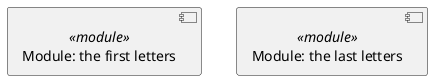 {
  "sha1": "3rzfgvm7ehi4myttzmn142hzm7d3lb3",
  "insertion": {
    "when": "2024-05-30T20:48:20.342Z",
    "user": "plantuml@gmail.com"
  }
}
@startuml
!define module(x,y) component "Module: x" as y <<module>>
module(the first letters,ABC)
module(the last letters,XYZ)
@enduml
